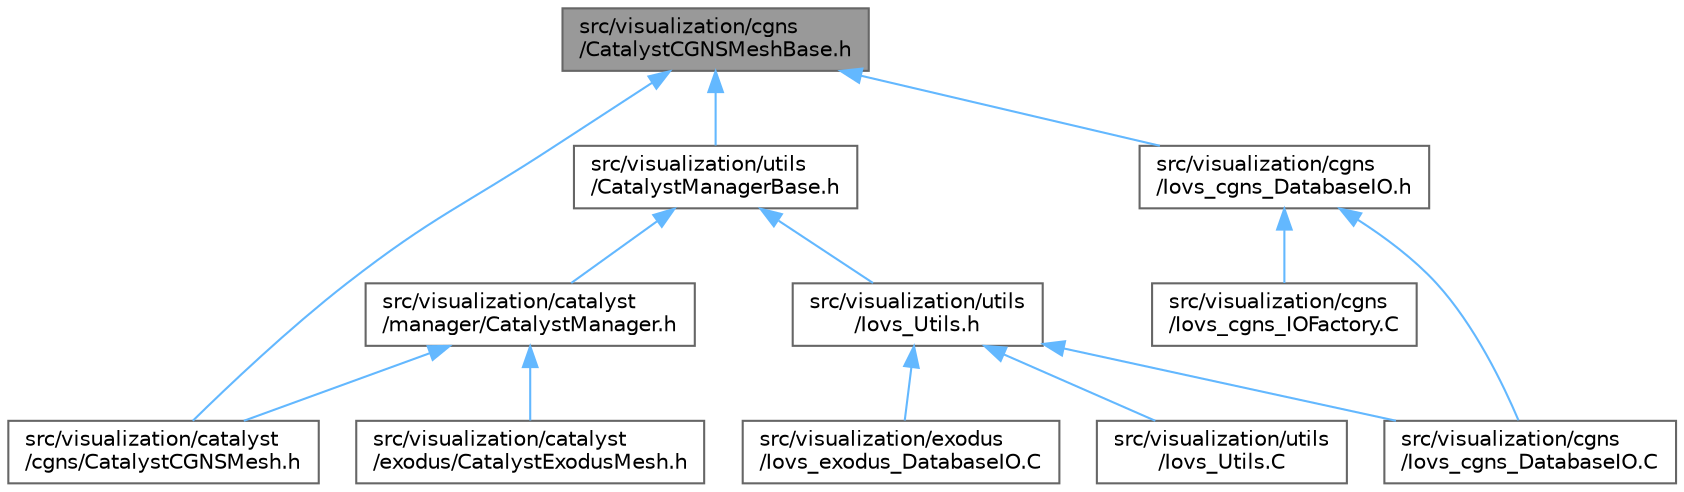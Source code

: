 digraph "src/visualization/cgns/CatalystCGNSMeshBase.h"
{
 // INTERACTIVE_SVG=YES
 // LATEX_PDF_SIZE
  bgcolor="transparent";
  edge [fontname=Helvetica,fontsize=10,labelfontname=Helvetica,labelfontsize=10];
  node [fontname=Helvetica,fontsize=10,shape=box,height=0.2,width=0.4];
  Node1 [id="Node000001",label="src/visualization/cgns\l/CatalystCGNSMeshBase.h",height=0.2,width=0.4,color="gray40", fillcolor="grey60", style="filled", fontcolor="black",tooltip=" "];
  Node1 -> Node2 [id="edge1_Node000001_Node000002",dir="back",color="steelblue1",style="solid",tooltip=" "];
  Node2 [id="Node000002",label="src/visualization/catalyst\l/cgns/CatalystCGNSMesh.h",height=0.2,width=0.4,color="grey40", fillcolor="white", style="filled",URL="$CatalystCGNSMesh_8h.html",tooltip=" "];
  Node1 -> Node3 [id="edge2_Node000001_Node000003",dir="back",color="steelblue1",style="solid",tooltip=" "];
  Node3 [id="Node000003",label="src/visualization/cgns\l/Iovs_cgns_DatabaseIO.h",height=0.2,width=0.4,color="grey40", fillcolor="white", style="filled",URL="$Iovs__cgns__DatabaseIO_8h.html",tooltip=" "];
  Node3 -> Node4 [id="edge3_Node000003_Node000004",dir="back",color="steelblue1",style="solid",tooltip=" "];
  Node4 [id="Node000004",label="src/visualization/cgns\l/Iovs_cgns_DatabaseIO.C",height=0.2,width=0.4,color="grey40", fillcolor="white", style="filled",URL="$Iovs__cgns__DatabaseIO_8C.html",tooltip=" "];
  Node3 -> Node5 [id="edge4_Node000003_Node000005",dir="back",color="steelblue1",style="solid",tooltip=" "];
  Node5 [id="Node000005",label="src/visualization/cgns\l/Iovs_cgns_IOFactory.C",height=0.2,width=0.4,color="grey40", fillcolor="white", style="filled",URL="$Iovs__cgns__IOFactory_8C.html",tooltip=" "];
  Node1 -> Node6 [id="edge5_Node000001_Node000006",dir="back",color="steelblue1",style="solid",tooltip=" "];
  Node6 [id="Node000006",label="src/visualization/utils\l/CatalystManagerBase.h",height=0.2,width=0.4,color="grey40", fillcolor="white", style="filled",URL="$CatalystManagerBase_8h.html",tooltip=" "];
  Node6 -> Node7 [id="edge6_Node000006_Node000007",dir="back",color="steelblue1",style="solid",tooltip=" "];
  Node7 [id="Node000007",label="src/visualization/catalyst\l/manager/CatalystManager.h",height=0.2,width=0.4,color="grey40", fillcolor="white", style="filled",URL="$CatalystManager_8h.html",tooltip=" "];
  Node7 -> Node2 [id="edge7_Node000007_Node000002",dir="back",color="steelblue1",style="solid",tooltip=" "];
  Node7 -> Node8 [id="edge8_Node000007_Node000008",dir="back",color="steelblue1",style="solid",tooltip=" "];
  Node8 [id="Node000008",label="src/visualization/catalyst\l/exodus/CatalystExodusMesh.h",height=0.2,width=0.4,color="grey40", fillcolor="white", style="filled",URL="$CatalystExodusMesh_8h.html",tooltip=" "];
  Node6 -> Node9 [id="edge9_Node000006_Node000009",dir="back",color="steelblue1",style="solid",tooltip=" "];
  Node9 [id="Node000009",label="src/visualization/utils\l/Iovs_Utils.h",height=0.2,width=0.4,color="grey40", fillcolor="white", style="filled",URL="$Iovs__Utils_8h.html",tooltip=" "];
  Node9 -> Node4 [id="edge10_Node000009_Node000004",dir="back",color="steelblue1",style="solid",tooltip=" "];
  Node9 -> Node10 [id="edge11_Node000009_Node000010",dir="back",color="steelblue1",style="solid",tooltip=" "];
  Node10 [id="Node000010",label="src/visualization/exodus\l/Iovs_exodus_DatabaseIO.C",height=0.2,width=0.4,color="grey40", fillcolor="white", style="filled",URL="$Iovs__exodus__DatabaseIO_8C.html",tooltip=" "];
  Node9 -> Node11 [id="edge12_Node000009_Node000011",dir="back",color="steelblue1",style="solid",tooltip=" "];
  Node11 [id="Node000011",label="src/visualization/utils\l/Iovs_Utils.C",height=0.2,width=0.4,color="grey40", fillcolor="white", style="filled",URL="$Iovs__Utils_8C.html",tooltip=" "];
}
